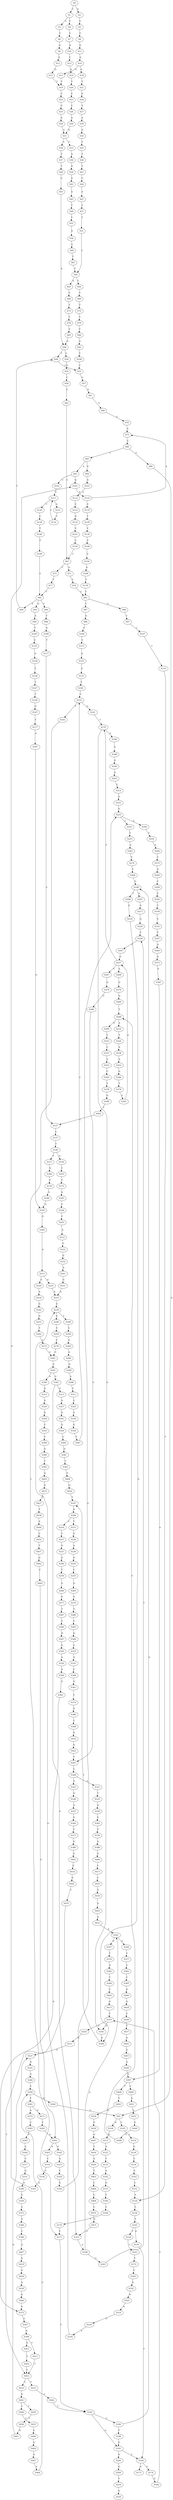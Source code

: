 strict digraph  {
	S0 -> S1 [ label = C ];
	S0 -> S2 [ label = A ];
	S1 -> S3 [ label = C ];
	S1 -> S4 [ label = T ];
	S2 -> S5 [ label = C ];
	S3 -> S6 [ label = C ];
	S4 -> S7 [ label = C ];
	S5 -> S8 [ label = C ];
	S6 -> S9 [ label = G ];
	S7 -> S10 [ label = A ];
	S8 -> S11 [ label = G ];
	S9 -> S12 [ label = A ];
	S10 -> S13 [ label = C ];
	S11 -> S14 [ label = A ];
	S12 -> S15 [ label = G ];
	S13 -> S16 [ label = G ];
	S14 -> S17 [ label = G ];
	S14 -> S18 [ label = A ];
	S15 -> S19 [ label = T ];
	S16 -> S20 [ label = T ];
	S17 -> S19 [ label = T ];
	S18 -> S21 [ label = T ];
	S19 -> S22 [ label = C ];
	S20 -> S23 [ label = C ];
	S21 -> S24 [ label = G ];
	S22 -> S25 [ label = C ];
	S23 -> S26 [ label = C ];
	S24 -> S27 [ label = T ];
	S25 -> S28 [ label = A ];
	S26 -> S29 [ label = A ];
	S27 -> S30 [ label = A ];
	S28 -> S31 [ label = G ];
	S29 -> S31 [ label = G ];
	S30 -> S32 [ label = G ];
	S31 -> S33 [ label = T ];
	S31 -> S34 [ label = C ];
	S32 -> S35 [ label = T ];
	S33 -> S36 [ label = A ];
	S34 -> S37 [ label = T ];
	S35 -> S38 [ label = T ];
	S36 -> S39 [ label = G ];
	S37 -> S40 [ label = T ];
	S38 -> S41 [ label = T ];
	S39 -> S42 [ label = G ];
	S40 -> S43 [ label = C ];
	S41 -> S44 [ label = C ];
	S42 -> S45 [ label = G ];
	S43 -> S46 [ label = A ];
	S44 -> S47 [ label = A ];
	S45 -> S48 [ label = T ];
	S46 -> S49 [ label = T ];
	S46 -> S50 [ label = C ];
	S47 -> S51 [ label = C ];
	S48 -> S52 [ label = C ];
	S49 -> S53 [ label = C ];
	S50 -> S54 [ label = G ];
	S51 -> S55 [ label = T ];
	S52 -> S56 [ label = A ];
	S53 -> S57 [ label = C ];
	S54 -> S58 [ label = C ];
	S55 -> S59 [ label = C ];
	S56 -> S60 [ label = C ];
	S57 -> S61 [ label = A ];
	S58 -> S62 [ label = C ];
	S59 -> S63 [ label = G ];
	S59 -> S64 [ label = C ];
	S60 -> S65 [ label = T ];
	S61 -> S66 [ label = G ];
	S62 -> S67 [ label = C ];
	S63 -> S68 [ label = C ];
	S64 -> S69 [ label = T ];
	S65 -> S59 [ label = C ];
	S66 -> S70 [ label = A ];
	S67 -> S71 [ label = A ];
	S67 -> S72 [ label = T ];
	S68 -> S73 [ label = T ];
	S69 -> S74 [ label = T ];
	S70 -> S75 [ label = A ];
	S71 -> S76 [ label = T ];
	S72 -> S77 [ label = T ];
	S73 -> S78 [ label = T ];
	S74 -> S79 [ label = T ];
	S75 -> S80 [ label = C ];
	S76 -> S81 [ label = C ];
	S77 -> S82 [ label = C ];
	S78 -> S83 [ label = C ];
	S79 -> S84 [ label = C ];
	S80 -> S85 [ label = C ];
	S80 -> S86 [ label = A ];
	S81 -> S87 [ label = T ];
	S81 -> S88 [ label = G ];
	S82 -> S89 [ label = A ];
	S82 -> S90 [ label = C ];
	S82 -> S91 [ label = G ];
	S83 -> S46 [ label = A ];
	S84 -> S92 [ label = A ];
	S85 -> S93 [ label = A ];
	S85 -> S94 [ label = G ];
	S86 -> S95 [ label = G ];
	S87 -> S96 [ label = G ];
	S88 -> S97 [ label = T ];
	S89 -> S49 [ label = T ];
	S90 -> S98 [ label = T ];
	S91 -> S99 [ label = A ];
	S92 -> S100 [ label = T ];
	S93 -> S101 [ label = G ];
	S93 -> S102 [ label = C ];
	S94 -> S103 [ label = G ];
	S95 -> S104 [ label = G ];
	S95 -> S105 [ label = C ];
	S96 -> S106 [ label = C ];
	S97 -> S107 [ label = C ];
	S98 -> S108 [ label = G ];
	S99 -> S109 [ label = T ];
	S100 -> S53 [ label = C ];
	S101 -> S110 [ label = A ];
	S102 -> S111 [ label = C ];
	S103 -> S112 [ label = A ];
	S104 -> S113 [ label = A ];
	S105 -> S114 [ label = C ];
	S106 -> S115 [ label = C ];
	S107 -> S116 [ label = C ];
	S108 -> S117 [ label = T ];
	S109 -> S118 [ label = C ];
	S110 -> S119 [ label = C ];
	S110 -> S75 [ label = A ];
	S111 -> S120 [ label = C ];
	S111 -> S121 [ label = A ];
	S112 -> S122 [ label = C ];
	S113 -> S123 [ label = A ];
	S114 -> S124 [ label = G ];
	S115 -> S125 [ label = A ];
	S116 -> S126 [ label = T ];
	S117 -> S127 [ label = C ];
	S118 -> S128 [ label = G ];
	S119 -> S129 [ label = T ];
	S120 -> S130 [ label = C ];
	S121 -> S131 [ label = C ];
	S122 -> S132 [ label = G ];
	S123 -> S133 [ label = T ];
	S124 -> S134 [ label = T ];
	S125 -> S135 [ label = G ];
	S126 -> S136 [ label = C ];
	S127 -> S137 [ label = C ];
	S128 -> S138 [ label = T ];
	S129 -> S139 [ label = C ];
	S130 -> S140 [ label = T ];
	S131 -> S111 [ label = C ];
	S132 -> S141 [ label = C ];
	S133 -> S142 [ label = A ];
	S134 -> S143 [ label = C ];
	S135 -> S144 [ label = T ];
	S136 -> S145 [ label = T ];
	S137 -> S146 [ label = T ];
	S138 -> S147 [ label = T ];
	S139 -> S148 [ label = C ];
	S140 -> S149 [ label = T ];
	S141 -> S150 [ label = C ];
	S142 -> S151 [ label = G ];
	S143 -> S152 [ label = C ];
	S144 -> S153 [ label = C ];
	S145 -> S154 [ label = T ];
	S145 -> S155 [ label = G ];
	S146 -> S156 [ label = A ];
	S146 -> S157 [ label = T ];
	S147 -> S158 [ label = T ];
	S148 -> S159 [ label = C ];
	S149 -> S82 [ label = C ];
	S150 -> S67 [ label = C ];
	S151 -> S160 [ label = T ];
	S152 -> S126 [ label = T ];
	S153 -> S161 [ label = G ];
	S153 -> S162 [ label = T ];
	S154 -> S163 [ label = C ];
	S155 -> S164 [ label = T ];
	S156 -> S165 [ label = C ];
	S157 -> S166 [ label = G ];
	S158 -> S167 [ label = G ];
	S159 -> S168 [ label = A ];
	S160 -> S169 [ label = C ];
	S161 -> S170 [ label = T ];
	S162 -> S171 [ label = C ];
	S163 -> S172 [ label = T ];
	S164 -> S173 [ label = A ];
	S164 -> S174 [ label = C ];
	S165 -> S175 [ label = T ];
	S166 -> S176 [ label = T ];
	S167 -> S177 [ label = T ];
	S168 -> S178 [ label = T ];
	S169 -> S179 [ label = T ];
	S170 -> S180 [ label = A ];
	S170 -> S181 [ label = G ];
	S171 -> S182 [ label = T ];
	S172 -> S183 [ label = C ];
	S174 -> S184 [ label = G ];
	S175 -> S185 [ label = A ];
	S176 -> S186 [ label = A ];
	S177 -> S187 [ label = A ];
	S178 -> S81 [ label = C ];
	S179 -> S171 [ label = C ];
	S180 -> S188 [ label = A ];
	S181 -> S189 [ label = G ];
	S182 -> S190 [ label = C ];
	S182 -> S191 [ label = G ];
	S183 -> S192 [ label = G ];
	S184 -> S193 [ label = T ];
	S185 -> S194 [ label = C ];
	S186 -> S195 [ label = G ];
	S187 -> S195 [ label = G ];
	S188 -> S196 [ label = G ];
	S189 -> S197 [ label = T ];
	S190 -> S198 [ label = T ];
	S190 -> S199 [ label = G ];
	S191 -> S200 [ label = A ];
	S191 -> S164 [ label = T ];
	S192 -> S201 [ label = G ];
	S193 -> S202 [ label = C ];
	S193 -> S181 [ label = G ];
	S194 -> S203 [ label = C ];
	S195 -> S204 [ label = G ];
	S196 -> S205 [ label = A ];
	S197 -> S206 [ label = A ];
	S198 -> S191 [ label = G ];
	S199 -> S207 [ label = A ];
	S199 -> S208 [ label = T ];
	S200 -> S209 [ label = G ];
	S201 -> S210 [ label = A ];
	S202 -> S211 [ label = G ];
	S203 -> S212 [ label = A ];
	S204 -> S213 [ label = A ];
	S205 -> S214 [ label = C ];
	S206 -> S215 [ label = T ];
	S206 -> S216 [ label = C ];
	S207 -> S217 [ label = A ];
	S208 -> S218 [ label = G ];
	S209 -> S219 [ label = T ];
	S210 -> S220 [ label = G ];
	S211 -> S221 [ label = G ];
	S212 -> S222 [ label = G ];
	S213 -> S223 [ label = G ];
	S213 -> S224 [ label = A ];
	S214 -> S225 [ label = G ];
	S215 -> S226 [ label = G ];
	S216 -> S227 [ label = C ];
	S217 -> S228 [ label = G ];
	S218 -> S189 [ label = G ];
	S219 -> S229 [ label = A ];
	S220 -> S230 [ label = A ];
	S221 -> S231 [ label = A ];
	S222 -> S232 [ label = G ];
	S223 -> S233 [ label = A ];
	S224 -> S234 [ label = A ];
	S225 -> S235 [ label = G ];
	S226 -> S236 [ label = A ];
	S227 -> S237 [ label = G ];
	S228 -> S238 [ label = T ];
	S230 -> S239 [ label = G ];
	S231 -> S240 [ label = A ];
	S232 -> S241 [ label = A ];
	S233 -> S239 [ label = G ];
	S234 -> S242 [ label = G ];
	S235 -> S243 [ label = C ];
	S235 -> S244 [ label = A ];
	S236 -> S245 [ label = G ];
	S237 -> S246 [ label = G ];
	S238 -> S247 [ label = C ];
	S239 -> S248 [ label = T ];
	S239 -> S249 [ label = G ];
	S240 -> S250 [ label = C ];
	S241 -> S251 [ label = G ];
	S242 -> S252 [ label = G ];
	S243 -> S253 [ label = T ];
	S244 -> S254 [ label = C ];
	S245 -> S255 [ label = C ];
	S246 -> S256 [ label = T ];
	S247 -> S257 [ label = G ];
	S248 -> S258 [ label = C ];
	S249 -> S259 [ label = T ];
	S250 -> S260 [ label = A ];
	S250 -> S261 [ label = T ];
	S251 -> S233 [ label = A ];
	S252 -> S262 [ label = T ];
	S253 -> S263 [ label = C ];
	S254 -> S264 [ label = A ];
	S255 -> S265 [ label = G ];
	S256 -> S266 [ label = G ];
	S257 -> S267 [ label = C ];
	S257 -> S170 [ label = T ];
	S257 -> S268 [ label = A ];
	S258 -> S269 [ label = A ];
	S259 -> S270 [ label = C ];
	S260 -> S95 [ label = G ];
	S261 -> S271 [ label = G ];
	S261 -> S272 [ label = A ];
	S262 -> S273 [ label = C ];
	S263 -> S274 [ label = T ];
	S264 -> S275 [ label = C ];
	S265 -> S276 [ label = G ];
	S266 -> S277 [ label = G ];
	S267 -> S278 [ label = G ];
	S268 -> S279 [ label = G ];
	S269 -> S280 [ label = G ];
	S270 -> S281 [ label = C ];
	S271 -> S282 [ label = C ];
	S272 -> S283 [ label = C ];
	S273 -> S281 [ label = C ];
	S274 -> S284 [ label = C ];
	S275 -> S285 [ label = A ];
	S276 -> S286 [ label = T ];
	S277 -> S287 [ label = T ];
	S278 -> S288 [ label = G ];
	S279 -> S289 [ label = G ];
	S280 -> S290 [ label = G ];
	S281 -> S291 [ label = C ];
	S282 -> S292 [ label = A ];
	S283 -> S293 [ label = A ];
	S284 -> S199 [ label = G ];
	S285 -> S294 [ label = C ];
	S286 -> S295 [ label = C ];
	S287 -> S296 [ label = T ];
	S288 -> S297 [ label = C ];
	S289 -> S298 [ label = T ];
	S290 -> S299 [ label = A ];
	S291 -> S300 [ label = A ];
	S291 -> S301 [ label = G ];
	S292 -> S302 [ label = G ];
	S292 -> S303 [ label = A ];
	S293 -> S304 [ label = A ];
	S294 -> S305 [ label = C ];
	S295 -> S306 [ label = G ];
	S296 -> S307 [ label = A ];
	S297 -> S308 [ label = T ];
	S298 -> S309 [ label = G ];
	S298 -> S310 [ label = A ];
	S299 -> S311 [ label = C ];
	S300 -> S312 [ label = G ];
	S301 -> S313 [ label = G ];
	S301 -> S314 [ label = A ];
	S302 -> S315 [ label = A ];
	S303 -> S316 [ label = C ];
	S304 -> S317 [ label = C ];
	S305 -> S318 [ label = T ];
	S306 -> S319 [ label = C ];
	S307 -> S320 [ label = G ];
	S308 -> S321 [ label = A ];
	S308 -> S322 [ label = G ];
	S309 -> S323 [ label = T ];
	S310 -> S324 [ label = T ];
	S311 -> S325 [ label = C ];
	S312 -> S326 [ label = A ];
	S313 -> S327 [ label = A ];
	S314 -> S328 [ label = A ];
	S315 -> S329 [ label = C ];
	S316 -> S330 [ label = C ];
	S317 -> S331 [ label = G ];
	S318 -> S332 [ label = C ];
	S319 -> S333 [ label = A ];
	S320 -> S334 [ label = A ];
	S321 -> S335 [ label = T ];
	S322 -> S336 [ label = G ];
	S323 -> S337 [ label = C ];
	S324 -> S338 [ label = A ];
	S325 -> S339 [ label = A ];
	S326 -> S340 [ label = G ];
	S327 -> S341 [ label = G ];
	S328 -> S342 [ label = A ];
	S328 -> S343 [ label = G ];
	S329 -> S344 [ label = G ];
	S330 -> S345 [ label = A ];
	S331 -> S346 [ label = A ];
	S332 -> S347 [ label = T ];
	S333 -> S348 [ label = C ];
	S334 -> S349 [ label = A ];
	S335 -> S350 [ label = A ];
	S336 -> S351 [ label = A ];
	S337 -> S352 [ label = C ];
	S338 -> S353 [ label = A ];
	S339 -> S354 [ label = G ];
	S340 -> S355 [ label = C ];
	S341 -> S356 [ label = G ];
	S342 -> S357 [ label = G ];
	S342 -> S358 [ label = C ];
	S343 -> S238 [ label = T ];
	S344 -> S235 [ label = G ];
	S345 -> S101 [ label = G ];
	S346 -> S359 [ label = A ];
	S347 -> S360 [ label = A ];
	S348 -> S361 [ label = G ];
	S349 -> S362 [ label = G ];
	S350 -> S363 [ label = G ];
	S351 -> S364 [ label = A ];
	S352 -> S365 [ label = C ];
	S353 -> S366 [ label = G ];
	S354 -> S367 [ label = T ];
	S355 -> S368 [ label = C ];
	S356 -> S369 [ label = C ];
	S357 -> S370 [ label = T ];
	S358 -> S371 [ label = C ];
	S359 -> S372 [ label = A ];
	S360 -> S373 [ label = G ];
	S361 -> S374 [ label = C ];
	S362 -> S375 [ label = G ];
	S363 -> S376 [ label = T ];
	S364 -> S377 [ label = T ];
	S365 -> S378 [ label = T ];
	S366 -> S379 [ label = T ];
	S367 -> S153 [ label = C ];
	S368 -> S380 [ label = A ];
	S369 -> S381 [ label = G ];
	S370 -> S382 [ label = G ];
	S371 -> S383 [ label = C ];
	S372 -> S384 [ label = A ];
	S373 -> S385 [ label = A ];
	S374 -> S386 [ label = G ];
	S375 -> S387 [ label = G ];
	S376 -> S388 [ label = A ];
	S377 -> S389 [ label = G ];
	S378 -> S390 [ label = G ];
	S379 -> S391 [ label = C ];
	S380 -> S392 [ label = C ];
	S381 -> S393 [ label = T ];
	S382 -> S394 [ label = T ];
	S383 -> S395 [ label = C ];
	S384 -> S396 [ label = C ];
	S385 -> S397 [ label = A ];
	S386 -> S398 [ label = C ];
	S387 -> S399 [ label = G ];
	S388 -> S400 [ label = G ];
	S389 -> S401 [ label = G ];
	S390 -> S402 [ label = T ];
	S391 -> S257 [ label = G ];
	S392 -> S403 [ label = G ];
	S393 -> S404 [ label = G ];
	S394 -> S405 [ label = C ];
	S395 -> S406 [ label = G ];
	S396 -> S407 [ label = A ];
	S397 -> S408 [ label = T ];
	S397 -> S409 [ label = C ];
	S398 -> S410 [ label = G ];
	S399 -> S411 [ label = T ];
	S399 -> S412 [ label = G ];
	S400 -> S413 [ label = C ];
	S401 -> S414 [ label = G ];
	S402 -> S127 [ label = C ];
	S403 -> S415 [ label = G ];
	S404 -> S416 [ label = G ];
	S405 -> S417 [ label = G ];
	S406 -> S418 [ label = A ];
	S407 -> S419 [ label = G ];
	S408 -> S420 [ label = C ];
	S409 -> S421 [ label = G ];
	S410 -> S422 [ label = G ];
	S411 -> S423 [ label = C ];
	S412 -> S424 [ label = T ];
	S413 -> S425 [ label = C ];
	S414 -> S426 [ label = G ];
	S415 -> S427 [ label = T ];
	S416 -> S197 [ label = T ];
	S417 -> S193 [ label = T ];
	S418 -> S428 [ label = C ];
	S419 -> S429 [ label = A ];
	S420 -> S430 [ label = G ];
	S421 -> S431 [ label = A ];
	S422 -> S297 [ label = C ];
	S423 -> S432 [ label = C ];
	S423 -> S433 [ label = T ];
	S424 -> S423 [ label = C ];
	S425 -> S434 [ label = G ];
	S426 -> S435 [ label = T ];
	S427 -> S436 [ label = T ];
	S428 -> S437 [ label = T ];
	S429 -> S438 [ label = A ];
	S430 -> S439 [ label = G ];
	S431 -> S440 [ label = G ];
	S432 -> S441 [ label = G ];
	S433 -> S442 [ label = C ];
	S434 -> S443 [ label = A ];
	S435 -> S423 [ label = C ];
	S436 -> S444 [ label = A ];
	S437 -> S445 [ label = A ];
	S438 -> S446 [ label = G ];
	S439 -> S447 [ label = G ];
	S440 -> S448 [ label = G ];
	S441 -> S449 [ label = C ];
	S441 -> S450 [ label = T ];
	S442 -> S182 [ label = T ];
	S443 -> S451 [ label = A ];
	S444 -> S452 [ label = C ];
	S445 -> S453 [ label = G ];
	S446 -> S375 [ label = G ];
	S447 -> S454 [ label = T ];
	S448 -> S298 [ label = T ];
	S449 -> S455 [ label = C ];
	S450 -> S456 [ label = C ];
	S451 -> S342 [ label = A ];
	S452 -> S457 [ label = T ];
	S453 -> S458 [ label = A ];
	S454 -> S459 [ label = A ];
	S455 -> S460 [ label = G ];
	S456 -> S461 [ label = G ];
	S457 -> S462 [ label = G ];
	S458 -> S397 [ label = A ];
	S459 -> S463 [ label = T ];
	S460 -> S464 [ label = G ];
	S461 -> S221 [ label = G ];
	S462 -> S465 [ label = C ];
	S463 -> S466 [ label = C ];
	S464 -> S467 [ label = A ];
	S465 -> S292 [ label = A ];
	S466 -> S468 [ label = C ];
	S467 -> S469 [ label = A ];
	S468 -> S470 [ label = C ];
	S469 -> S250 [ label = C ];
	S470 -> S471 [ label = G ];
	S471 -> S314 [ label = A ];
}
